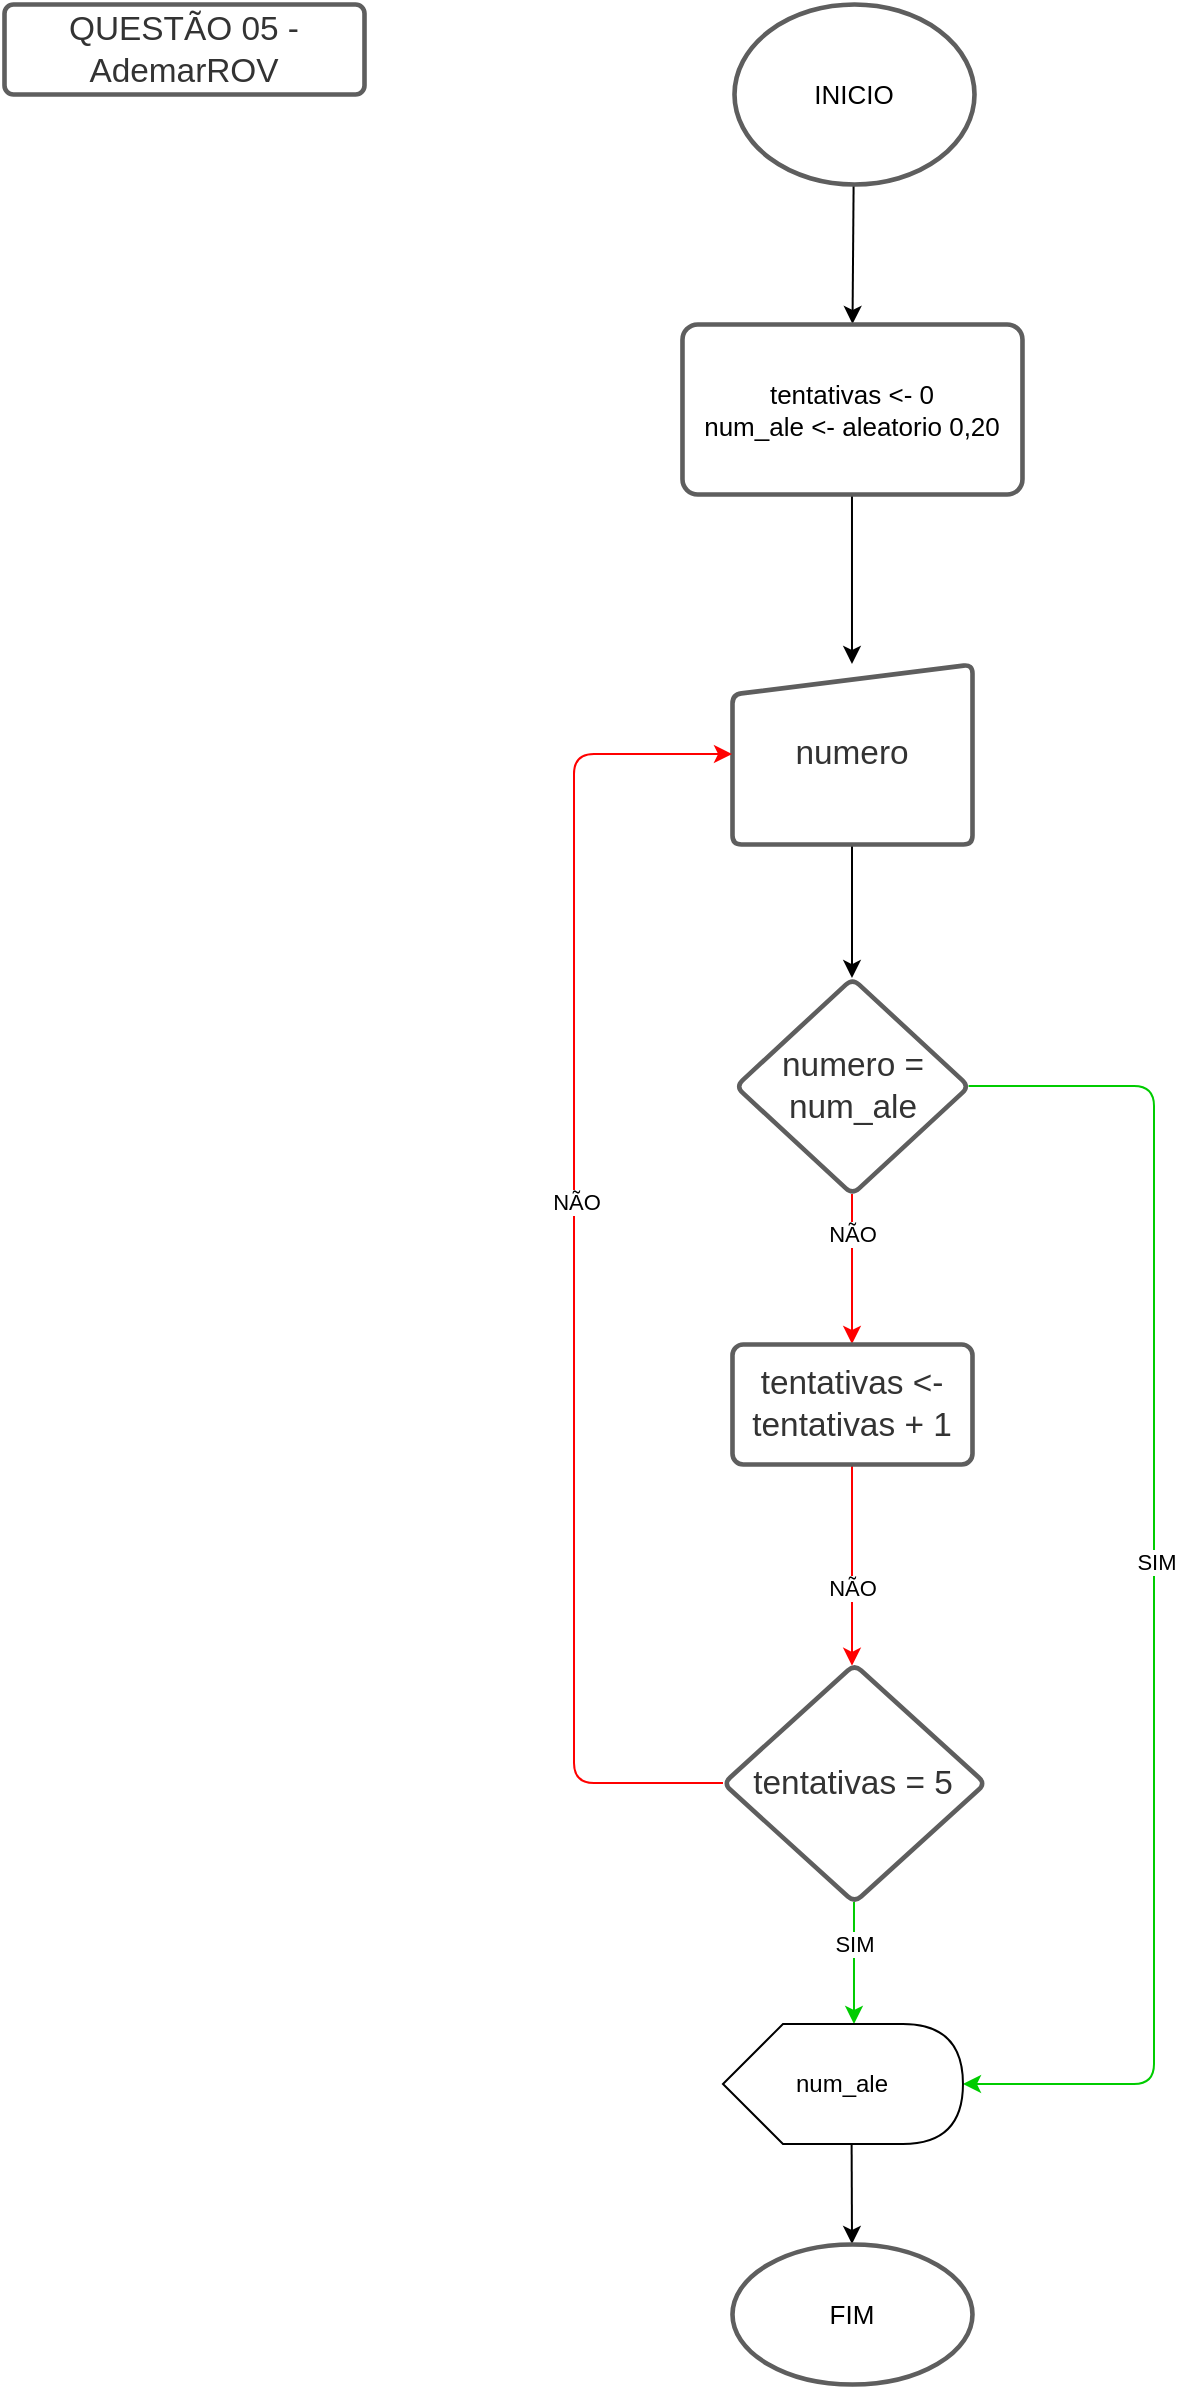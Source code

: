 <mxfile>
    <diagram id="K9tdpp2gKXIHnt1HSWHF" name="Página-1">
        <mxGraphModel dx="554" dy="1989" grid="1" gridSize="10" guides="1" tooltips="1" connect="1" arrows="1" fold="1" page="1" pageScale="1" pageWidth="900" pageHeight="1600" background="#ffffff" math="0" shadow="0">
            <root>
                <mxCell id="0"/>
                <mxCell id="1" parent="0"/>
                <UserObject label="" lucidchartObjectId="sv5FRH7WopwM" id="27">
                    <mxCell style="html=1;jettySize=18;whiteSpace=wrap;fontSize=13.3;fontColor=#333333;fontStyle=1;strokeColor=#5E5E5E;strokeWidth=1.5;rounded=1;arcSize=12;edgeStyle=orthogonalEdgeStyle;startArrow=none;endArrow=block;endFill=1;exitX=0.009;exitY=0.5;exitPerimeter=0;entryX=0.009;entryY=0.5;entryPerimeter=0;" parent="1" edge="1">
                        <mxGeometry width="100" height="100" relative="1" as="geometry">
                            <Array as="points">
                                <mxPoint x="735" y="1425"/>
                                <mxPoint x="735" y="1114"/>
                            </Array>
                            <mxPoint x="836.17" y="1114.0" as="targetPoint"/>
                        </mxGeometry>
                    </mxCell>
                </UserObject>
                <mxCell id="28" value="Não" style="text;html=1;resizable=0;labelBackgroundColor=default;align=center;verticalAlign=middle;fontStyle=1;fontColor=#333333;fontSize=13.3;" parent="27" vertex="1">
                    <mxGeometry relative="1" as="geometry"/>
                </mxCell>
                <UserObject label="QUESTÃO 05 - AdemarROV" lucidchartObjectId="hB5FAly2sNbj" id="34">
                    <mxCell style="html=1;overflow=block;blockSpacing=1;whiteSpace=wrap;fontSize=16.7;fontColor=#333333;spacing=0;strokeColor=#5e5e5e;strokeOpacity=100;rounded=1;absoluteArcSize=1;arcSize=9;strokeWidth=2.3;fillColor=none;" parent="1" vertex="1">
                        <mxGeometry x="165" y="-1510" width="180" height="45" as="geometry"/>
                    </mxCell>
                </UserObject>
                <mxCell id="98" value="" style="edgeStyle=none;html=1;" edge="1" parent="1" source="67" target="97">
                    <mxGeometry relative="1" as="geometry"/>
                </mxCell>
                <UserObject label="INICIO" lucidchartObjectId="Ef6FRvu7aNQY" id="67">
                    <mxCell style="html=1;overflow=block;blockSpacing=1;whiteSpace=wrap;ellipse;fontSize=13;spacing=3.8;strokeColor=#5e5e5e;strokeOpacity=100;rounded=1;absoluteArcSize=1;arcSize=9;strokeWidth=2.3;" parent="1" vertex="1">
                        <mxGeometry x="530" y="-1510" width="120" height="90" as="geometry"/>
                    </mxCell>
                </UserObject>
                <mxCell id="79" value="" style="edgeStyle=none;html=1;" parent="1" source="68" target="78" edge="1">
                    <mxGeometry relative="1" as="geometry"/>
                </mxCell>
                <UserObject label="numero" lucidchartObjectId="Ef6F7oB6qikC" id="68">
                    <mxCell style="html=1;overflow=block;blockSpacing=1;whiteSpace=wrap;shape=manualInput;size=15;fontSize=16.7;fontColor=#333333;spacing=3.8;strokeColor=#5e5e5e;strokeOpacity=100;rounded=1;absoluteArcSize=1;arcSize=9;strokeWidth=2.3;" parent="1" vertex="1">
                        <mxGeometry x="529" y="-1180" width="120" height="90" as="geometry"/>
                    </mxCell>
                </UserObject>
                <mxCell id="105" value="" style="edgeStyle=elbowEdgeStyle;html=1;strokeColor=#FF0000;" edge="1" parent="1" source="78" target="104">
                    <mxGeometry relative="1" as="geometry"/>
                </mxCell>
                <mxCell id="110" value="NÃO" style="edgeLabel;html=1;align=center;verticalAlign=middle;resizable=0;points=[];" vertex="1" connectable="0" parent="105">
                    <mxGeometry x="-0.465" relative="1" as="geometry">
                        <mxPoint as="offset"/>
                    </mxGeometry>
                </mxCell>
                <mxCell id="78" value="numero = num_ale" style="rhombus;whiteSpace=wrap;html=1;fontSize=16.7;strokeColor=#5e5e5e;fontColor=#333333;spacing=3.8;rounded=1;arcSize=9;strokeWidth=2.3;" parent="1" vertex="1">
                    <mxGeometry x="530.7" y="-1023" width="116.59" height="108" as="geometry"/>
                </mxCell>
                <mxCell id="100" style="edgeStyle=elbowEdgeStyle;html=1;exitX=1;exitY=0.5;exitDx=0;exitDy=0;entryX=1;entryY=0.5;entryDx=0;entryDy=0;strokeColor=#00CC00;entryPerimeter=0;" edge="1" parent="1" source="78" target="112">
                    <mxGeometry relative="1" as="geometry">
                        <Array as="points">
                            <mxPoint x="740" y="-830"/>
                        </Array>
                    </mxGeometry>
                </mxCell>
                <mxCell id="101" value="SIM" style="edgeLabel;html=1;align=center;verticalAlign=middle;resizable=0;points=[];" vertex="1" connectable="0" parent="100">
                    <mxGeometry x="-0.039" y="1" relative="1" as="geometry">
                        <mxPoint as="offset"/>
                    </mxGeometry>
                </mxCell>
                <mxCell id="114" style="edgeStyle=elbowEdgeStyle;html=1;exitX=0.536;exitY=1;exitDx=0;exitDy=0;entryX=0.5;entryY=0;entryDx=0;entryDy=0;strokeColor=#000000;exitPerimeter=0;" edge="1" parent="1" source="112" target="92">
                    <mxGeometry relative="1" as="geometry"/>
                </mxCell>
                <UserObject label="FIM" lucidchartObjectId="Ef6FRvu7aNQY" id="92">
                    <mxCell style="html=1;overflow=block;blockSpacing=1;whiteSpace=wrap;ellipse;fontSize=13;spacing=3.8;strokeColor=#5e5e5e;strokeOpacity=100;rounded=1;absoluteArcSize=1;arcSize=9;strokeWidth=2.3;" parent="1" vertex="1">
                        <mxGeometry x="528.99" y="-390" width="120" height="70" as="geometry"/>
                    </mxCell>
                </UserObject>
                <mxCell id="99" value="" style="edgeStyle=none;html=1;" edge="1" parent="1" source="97" target="68">
                    <mxGeometry relative="1" as="geometry"/>
                </mxCell>
                <mxCell id="97" value="tentativas &amp;lt;- 0&lt;br&gt;num_ale &amp;lt;- aleatorio 0,20" style="whiteSpace=wrap;html=1;fontSize=13;strokeColor=#5e5e5e;spacing=3.8;rounded=1;arcSize=9;strokeWidth=2.3;" vertex="1" parent="1">
                    <mxGeometry x="503.99" y="-1350" width="170" height="85" as="geometry"/>
                </mxCell>
                <mxCell id="107" value="" style="edgeStyle=elbowEdgeStyle;html=1;strokeColor=#FF0000;" edge="1" parent="1" source="104" target="106">
                    <mxGeometry relative="1" as="geometry"/>
                </mxCell>
                <mxCell id="111" value="NÃO" style="edgeLabel;html=1;align=center;verticalAlign=middle;resizable=0;points=[];" vertex="1" connectable="0" parent="107">
                    <mxGeometry x="0.23" relative="1" as="geometry">
                        <mxPoint as="offset"/>
                    </mxGeometry>
                </mxCell>
                <mxCell id="104" value="tentativas &amp;lt;- tentativas + 1" style="whiteSpace=wrap;html=1;fontSize=16.7;strokeColor=#5e5e5e;fontColor=#333333;spacing=3.8;rounded=1;arcSize=9;strokeWidth=2.3;" vertex="1" parent="1">
                    <mxGeometry x="528.995" y="-840" width="120" height="60" as="geometry"/>
                </mxCell>
                <mxCell id="108" style="edgeStyle=elbowEdgeStyle;html=1;exitX=0;exitY=0.5;exitDx=0;exitDy=0;entryX=0;entryY=0.5;entryDx=0;entryDy=0;strokeColor=#FF0000;" edge="1" parent="1" source="106" target="68">
                    <mxGeometry relative="1" as="geometry">
                        <Array as="points">
                            <mxPoint x="450" y="-900"/>
                        </Array>
                    </mxGeometry>
                </mxCell>
                <mxCell id="109" value="NÃO" style="edgeLabel;html=1;align=center;verticalAlign=middle;resizable=0;points=[];" vertex="1" connectable="0" parent="108">
                    <mxGeometry x="0.095" y="-1" relative="1" as="geometry">
                        <mxPoint as="offset"/>
                    </mxGeometry>
                </mxCell>
                <mxCell id="113" style="edgeStyle=elbowEdgeStyle;html=1;exitX=0.5;exitY=1;exitDx=0;exitDy=0;strokeColor=#00CC00;entryX=0.546;entryY=0;entryDx=0;entryDy=0;entryPerimeter=0;" edge="1" parent="1" source="106" target="112">
                    <mxGeometry relative="1" as="geometry">
                        <mxPoint x="590" y="-510" as="targetPoint"/>
                    </mxGeometry>
                </mxCell>
                <mxCell id="116" value="SIM" style="edgeLabel;html=1;align=center;verticalAlign=middle;resizable=0;points=[];" vertex="1" connectable="0" parent="113">
                    <mxGeometry x="-0.572" relative="1" as="geometry">
                        <mxPoint y="8" as="offset"/>
                    </mxGeometry>
                </mxCell>
                <mxCell id="106" value="tentativas = 5" style="rhombus;whiteSpace=wrap;html=1;fontSize=16.7;strokeColor=#5e5e5e;fontColor=#333333;spacing=3.8;rounded=1;arcSize=9;strokeWidth=2.3;" vertex="1" parent="1">
                    <mxGeometry x="524.49" y="-680" width="131.01" height="119" as="geometry"/>
                </mxCell>
                <mxCell id="112" value="num_ale" style="shape=display;whiteSpace=wrap;html=1;" vertex="1" parent="1">
                    <mxGeometry x="524.49" y="-500" width="120" height="60" as="geometry"/>
                </mxCell>
            </root>
        </mxGraphModel>
    </diagram>
</mxfile>
